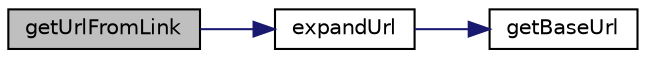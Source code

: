 digraph "getUrlFromLink"
{
  edge [fontname="Helvetica",fontsize="10",labelfontname="Helvetica",labelfontsize="10"];
  node [fontname="Helvetica",fontsize="10",shape=record];
  rankdir="LR";
  Node1 [label="getUrlFromLink",height=0.2,width=0.4,color="black", fillcolor="grey75", style="filled" fontcolor="black"];
  Node1 -> Node2 [color="midnightblue",fontsize="10",style="solid",fontname="Helvetica"];
  Node2 [label="expandUrl",height=0.2,width=0.4,color="black", fillcolor="white", style="filled",URL="$class_simple_page.html#a6bc13ba777a0e89ec7bed9d1b7b97650"];
  Node2 -> Node3 [color="midnightblue",fontsize="10",style="solid",fontname="Helvetica"];
  Node3 [label="getBaseUrl",height=0.2,width=0.4,color="black", fillcolor="white", style="filled",URL="$class_simple_page.html#ae1ca0d2444e3cca6b147445348f686de"];
}

